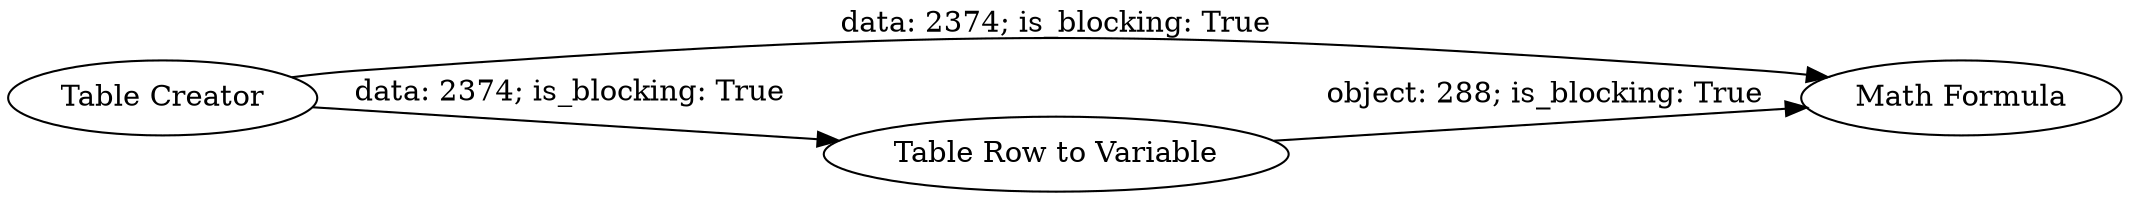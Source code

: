 digraph {
	"4883156980555560770_2" [label="Math Formula"]
	"4883156980555560770_3" [label="Table Row to Variable"]
	"4883156980555560770_1" [label="Table Creator"]
	"4883156980555560770_3" -> "4883156980555560770_2" [label="object: 288; is_blocking: True"]
	"4883156980555560770_1" -> "4883156980555560770_2" [label="data: 2374; is_blocking: True"]
	"4883156980555560770_1" -> "4883156980555560770_3" [label="data: 2374; is_blocking: True"]
	rankdir=LR
}

